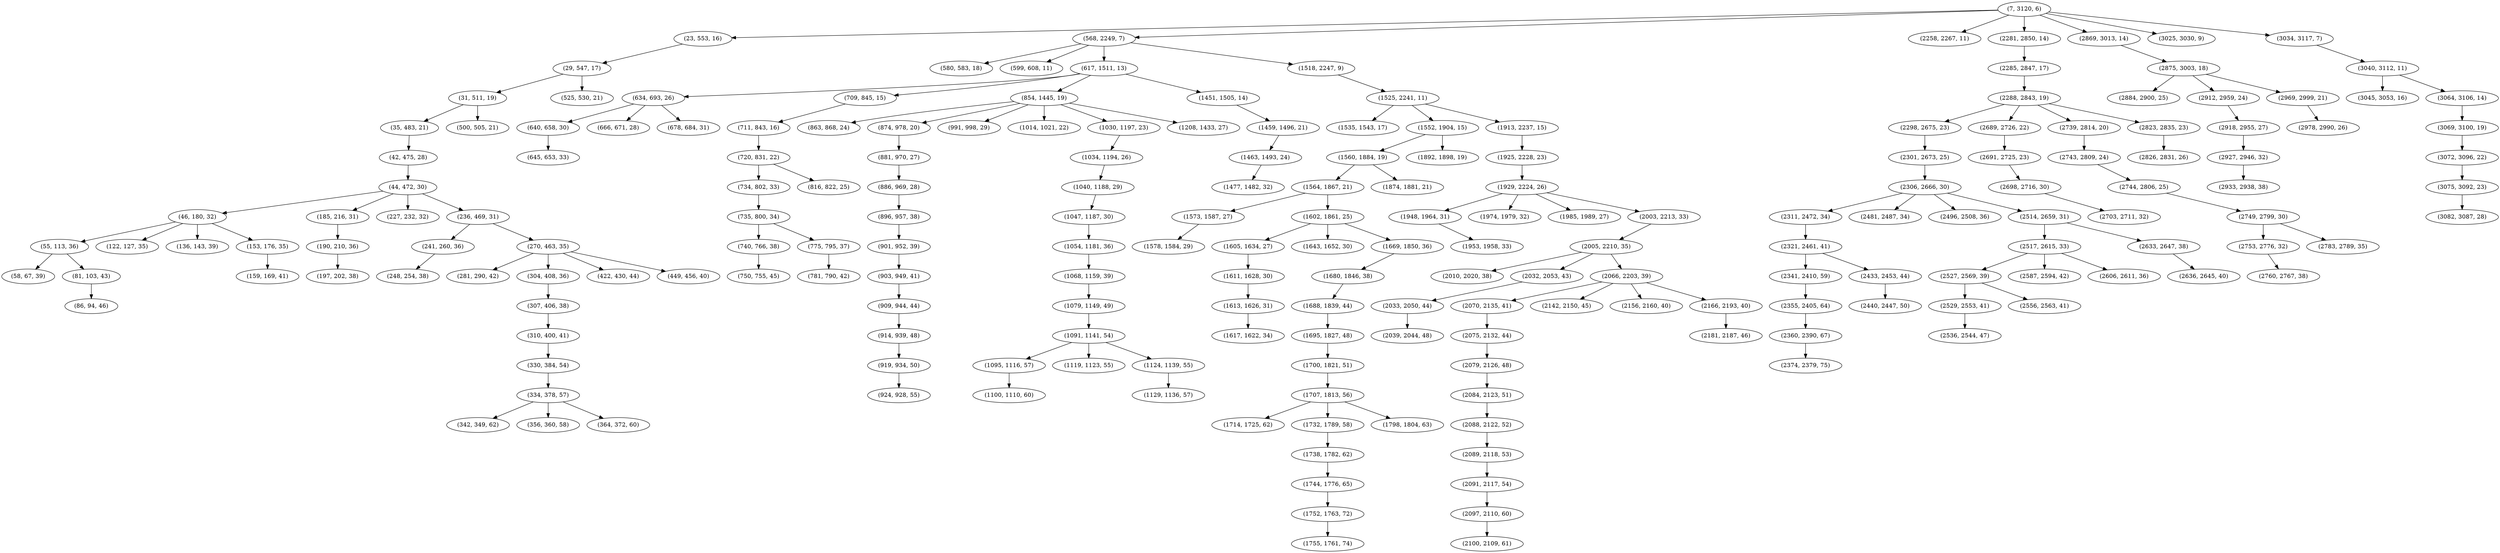 digraph tree {
    "(7, 3120, 6)";
    "(23, 553, 16)";
    "(29, 547, 17)";
    "(31, 511, 19)";
    "(35, 483, 21)";
    "(42, 475, 28)";
    "(44, 472, 30)";
    "(46, 180, 32)";
    "(55, 113, 36)";
    "(58, 67, 39)";
    "(81, 103, 43)";
    "(86, 94, 46)";
    "(122, 127, 35)";
    "(136, 143, 39)";
    "(153, 176, 35)";
    "(159, 169, 41)";
    "(185, 216, 31)";
    "(190, 210, 36)";
    "(197, 202, 38)";
    "(227, 232, 32)";
    "(236, 469, 31)";
    "(241, 260, 36)";
    "(248, 254, 38)";
    "(270, 463, 35)";
    "(281, 290, 42)";
    "(304, 408, 36)";
    "(307, 406, 38)";
    "(310, 400, 41)";
    "(330, 384, 54)";
    "(334, 378, 57)";
    "(342, 349, 62)";
    "(356, 360, 58)";
    "(364, 372, 60)";
    "(422, 430, 44)";
    "(449, 456, 40)";
    "(500, 505, 21)";
    "(525, 530, 21)";
    "(568, 2249, 7)";
    "(580, 583, 18)";
    "(599, 608, 11)";
    "(617, 1511, 13)";
    "(634, 693, 26)";
    "(640, 658, 30)";
    "(645, 653, 33)";
    "(666, 671, 28)";
    "(678, 684, 31)";
    "(709, 845, 15)";
    "(711, 843, 16)";
    "(720, 831, 22)";
    "(734, 802, 33)";
    "(735, 800, 34)";
    "(740, 766, 38)";
    "(750, 755, 45)";
    "(775, 795, 37)";
    "(781, 790, 42)";
    "(816, 822, 25)";
    "(854, 1445, 19)";
    "(863, 868, 24)";
    "(874, 978, 20)";
    "(881, 970, 27)";
    "(886, 969, 28)";
    "(896, 957, 38)";
    "(901, 952, 39)";
    "(903, 949, 41)";
    "(909, 944, 44)";
    "(914, 939, 48)";
    "(919, 934, 50)";
    "(924, 928, 55)";
    "(991, 998, 29)";
    "(1014, 1021, 22)";
    "(1030, 1197, 23)";
    "(1034, 1194, 26)";
    "(1040, 1188, 29)";
    "(1047, 1187, 30)";
    "(1054, 1181, 36)";
    "(1068, 1159, 39)";
    "(1079, 1149, 49)";
    "(1091, 1141, 54)";
    "(1095, 1116, 57)";
    "(1100, 1110, 60)";
    "(1119, 1123, 55)";
    "(1124, 1139, 55)";
    "(1129, 1136, 57)";
    "(1208, 1433, 27)";
    "(1451, 1505, 14)";
    "(1459, 1496, 21)";
    "(1463, 1493, 24)";
    "(1477, 1482, 32)";
    "(1518, 2247, 9)";
    "(1525, 2241, 11)";
    "(1535, 1543, 17)";
    "(1552, 1904, 15)";
    "(1560, 1884, 19)";
    "(1564, 1867, 21)";
    "(1573, 1587, 27)";
    "(1578, 1584, 29)";
    "(1602, 1861, 25)";
    "(1605, 1634, 27)";
    "(1611, 1628, 30)";
    "(1613, 1626, 31)";
    "(1617, 1622, 34)";
    "(1643, 1652, 30)";
    "(1669, 1850, 36)";
    "(1680, 1846, 38)";
    "(1688, 1839, 44)";
    "(1695, 1827, 48)";
    "(1700, 1821, 51)";
    "(1707, 1813, 56)";
    "(1714, 1725, 62)";
    "(1732, 1789, 58)";
    "(1738, 1782, 62)";
    "(1744, 1776, 65)";
    "(1752, 1763, 72)";
    "(1755, 1761, 74)";
    "(1798, 1804, 63)";
    "(1874, 1881, 21)";
    "(1892, 1898, 19)";
    "(1913, 2237, 15)";
    "(1925, 2228, 23)";
    "(1929, 2224, 26)";
    "(1948, 1964, 31)";
    "(1953, 1958, 33)";
    "(1974, 1979, 32)";
    "(1985, 1989, 27)";
    "(2003, 2213, 33)";
    "(2005, 2210, 35)";
    "(2010, 2020, 38)";
    "(2032, 2053, 43)";
    "(2033, 2050, 44)";
    "(2039, 2044, 48)";
    "(2066, 2203, 39)";
    "(2070, 2135, 41)";
    "(2075, 2132, 44)";
    "(2079, 2126, 48)";
    "(2084, 2123, 51)";
    "(2088, 2122, 52)";
    "(2089, 2118, 53)";
    "(2091, 2117, 54)";
    "(2097, 2110, 60)";
    "(2100, 2109, 61)";
    "(2142, 2150, 45)";
    "(2156, 2160, 40)";
    "(2166, 2193, 40)";
    "(2181, 2187, 46)";
    "(2258, 2267, 11)";
    "(2281, 2850, 14)";
    "(2285, 2847, 17)";
    "(2288, 2843, 19)";
    "(2298, 2675, 23)";
    "(2301, 2673, 25)";
    "(2306, 2666, 30)";
    "(2311, 2472, 34)";
    "(2321, 2461, 41)";
    "(2341, 2410, 59)";
    "(2355, 2405, 64)";
    "(2360, 2390, 67)";
    "(2374, 2379, 75)";
    "(2433, 2453, 44)";
    "(2440, 2447, 50)";
    "(2481, 2487, 34)";
    "(2496, 2508, 36)";
    "(2514, 2659, 31)";
    "(2517, 2615, 33)";
    "(2527, 2569, 39)";
    "(2529, 2553, 41)";
    "(2536, 2544, 47)";
    "(2556, 2563, 41)";
    "(2587, 2594, 42)";
    "(2606, 2611, 36)";
    "(2633, 2647, 38)";
    "(2636, 2645, 40)";
    "(2689, 2726, 22)";
    "(2691, 2725, 23)";
    "(2698, 2716, 30)";
    "(2703, 2711, 32)";
    "(2739, 2814, 20)";
    "(2743, 2809, 24)";
    "(2744, 2806, 25)";
    "(2749, 2799, 30)";
    "(2753, 2776, 32)";
    "(2760, 2767, 38)";
    "(2783, 2789, 35)";
    "(2823, 2835, 23)";
    "(2826, 2831, 26)";
    "(2869, 3013, 14)";
    "(2875, 3003, 18)";
    "(2884, 2900, 25)";
    "(2912, 2959, 24)";
    "(2918, 2955, 27)";
    "(2927, 2946, 32)";
    "(2933, 2938, 38)";
    "(2969, 2999, 21)";
    "(2978, 2990, 26)";
    "(3025, 3030, 9)";
    "(3034, 3117, 7)";
    "(3040, 3112, 11)";
    "(3045, 3053, 16)";
    "(3064, 3106, 14)";
    "(3069, 3100, 19)";
    "(3072, 3096, 22)";
    "(3075, 3092, 23)";
    "(3082, 3087, 28)";
    "(7, 3120, 6)" -> "(23, 553, 16)";
    "(7, 3120, 6)" -> "(568, 2249, 7)";
    "(7, 3120, 6)" -> "(2258, 2267, 11)";
    "(7, 3120, 6)" -> "(2281, 2850, 14)";
    "(7, 3120, 6)" -> "(2869, 3013, 14)";
    "(7, 3120, 6)" -> "(3025, 3030, 9)";
    "(7, 3120, 6)" -> "(3034, 3117, 7)";
    "(23, 553, 16)" -> "(29, 547, 17)";
    "(29, 547, 17)" -> "(31, 511, 19)";
    "(29, 547, 17)" -> "(525, 530, 21)";
    "(31, 511, 19)" -> "(35, 483, 21)";
    "(31, 511, 19)" -> "(500, 505, 21)";
    "(35, 483, 21)" -> "(42, 475, 28)";
    "(42, 475, 28)" -> "(44, 472, 30)";
    "(44, 472, 30)" -> "(46, 180, 32)";
    "(44, 472, 30)" -> "(185, 216, 31)";
    "(44, 472, 30)" -> "(227, 232, 32)";
    "(44, 472, 30)" -> "(236, 469, 31)";
    "(46, 180, 32)" -> "(55, 113, 36)";
    "(46, 180, 32)" -> "(122, 127, 35)";
    "(46, 180, 32)" -> "(136, 143, 39)";
    "(46, 180, 32)" -> "(153, 176, 35)";
    "(55, 113, 36)" -> "(58, 67, 39)";
    "(55, 113, 36)" -> "(81, 103, 43)";
    "(81, 103, 43)" -> "(86, 94, 46)";
    "(153, 176, 35)" -> "(159, 169, 41)";
    "(185, 216, 31)" -> "(190, 210, 36)";
    "(190, 210, 36)" -> "(197, 202, 38)";
    "(236, 469, 31)" -> "(241, 260, 36)";
    "(236, 469, 31)" -> "(270, 463, 35)";
    "(241, 260, 36)" -> "(248, 254, 38)";
    "(270, 463, 35)" -> "(281, 290, 42)";
    "(270, 463, 35)" -> "(304, 408, 36)";
    "(270, 463, 35)" -> "(422, 430, 44)";
    "(270, 463, 35)" -> "(449, 456, 40)";
    "(304, 408, 36)" -> "(307, 406, 38)";
    "(307, 406, 38)" -> "(310, 400, 41)";
    "(310, 400, 41)" -> "(330, 384, 54)";
    "(330, 384, 54)" -> "(334, 378, 57)";
    "(334, 378, 57)" -> "(342, 349, 62)";
    "(334, 378, 57)" -> "(356, 360, 58)";
    "(334, 378, 57)" -> "(364, 372, 60)";
    "(568, 2249, 7)" -> "(580, 583, 18)";
    "(568, 2249, 7)" -> "(599, 608, 11)";
    "(568, 2249, 7)" -> "(617, 1511, 13)";
    "(568, 2249, 7)" -> "(1518, 2247, 9)";
    "(617, 1511, 13)" -> "(634, 693, 26)";
    "(617, 1511, 13)" -> "(709, 845, 15)";
    "(617, 1511, 13)" -> "(854, 1445, 19)";
    "(617, 1511, 13)" -> "(1451, 1505, 14)";
    "(634, 693, 26)" -> "(640, 658, 30)";
    "(634, 693, 26)" -> "(666, 671, 28)";
    "(634, 693, 26)" -> "(678, 684, 31)";
    "(640, 658, 30)" -> "(645, 653, 33)";
    "(709, 845, 15)" -> "(711, 843, 16)";
    "(711, 843, 16)" -> "(720, 831, 22)";
    "(720, 831, 22)" -> "(734, 802, 33)";
    "(720, 831, 22)" -> "(816, 822, 25)";
    "(734, 802, 33)" -> "(735, 800, 34)";
    "(735, 800, 34)" -> "(740, 766, 38)";
    "(735, 800, 34)" -> "(775, 795, 37)";
    "(740, 766, 38)" -> "(750, 755, 45)";
    "(775, 795, 37)" -> "(781, 790, 42)";
    "(854, 1445, 19)" -> "(863, 868, 24)";
    "(854, 1445, 19)" -> "(874, 978, 20)";
    "(854, 1445, 19)" -> "(991, 998, 29)";
    "(854, 1445, 19)" -> "(1014, 1021, 22)";
    "(854, 1445, 19)" -> "(1030, 1197, 23)";
    "(854, 1445, 19)" -> "(1208, 1433, 27)";
    "(874, 978, 20)" -> "(881, 970, 27)";
    "(881, 970, 27)" -> "(886, 969, 28)";
    "(886, 969, 28)" -> "(896, 957, 38)";
    "(896, 957, 38)" -> "(901, 952, 39)";
    "(901, 952, 39)" -> "(903, 949, 41)";
    "(903, 949, 41)" -> "(909, 944, 44)";
    "(909, 944, 44)" -> "(914, 939, 48)";
    "(914, 939, 48)" -> "(919, 934, 50)";
    "(919, 934, 50)" -> "(924, 928, 55)";
    "(1030, 1197, 23)" -> "(1034, 1194, 26)";
    "(1034, 1194, 26)" -> "(1040, 1188, 29)";
    "(1040, 1188, 29)" -> "(1047, 1187, 30)";
    "(1047, 1187, 30)" -> "(1054, 1181, 36)";
    "(1054, 1181, 36)" -> "(1068, 1159, 39)";
    "(1068, 1159, 39)" -> "(1079, 1149, 49)";
    "(1079, 1149, 49)" -> "(1091, 1141, 54)";
    "(1091, 1141, 54)" -> "(1095, 1116, 57)";
    "(1091, 1141, 54)" -> "(1119, 1123, 55)";
    "(1091, 1141, 54)" -> "(1124, 1139, 55)";
    "(1095, 1116, 57)" -> "(1100, 1110, 60)";
    "(1124, 1139, 55)" -> "(1129, 1136, 57)";
    "(1451, 1505, 14)" -> "(1459, 1496, 21)";
    "(1459, 1496, 21)" -> "(1463, 1493, 24)";
    "(1463, 1493, 24)" -> "(1477, 1482, 32)";
    "(1518, 2247, 9)" -> "(1525, 2241, 11)";
    "(1525, 2241, 11)" -> "(1535, 1543, 17)";
    "(1525, 2241, 11)" -> "(1552, 1904, 15)";
    "(1525, 2241, 11)" -> "(1913, 2237, 15)";
    "(1552, 1904, 15)" -> "(1560, 1884, 19)";
    "(1552, 1904, 15)" -> "(1892, 1898, 19)";
    "(1560, 1884, 19)" -> "(1564, 1867, 21)";
    "(1560, 1884, 19)" -> "(1874, 1881, 21)";
    "(1564, 1867, 21)" -> "(1573, 1587, 27)";
    "(1564, 1867, 21)" -> "(1602, 1861, 25)";
    "(1573, 1587, 27)" -> "(1578, 1584, 29)";
    "(1602, 1861, 25)" -> "(1605, 1634, 27)";
    "(1602, 1861, 25)" -> "(1643, 1652, 30)";
    "(1602, 1861, 25)" -> "(1669, 1850, 36)";
    "(1605, 1634, 27)" -> "(1611, 1628, 30)";
    "(1611, 1628, 30)" -> "(1613, 1626, 31)";
    "(1613, 1626, 31)" -> "(1617, 1622, 34)";
    "(1669, 1850, 36)" -> "(1680, 1846, 38)";
    "(1680, 1846, 38)" -> "(1688, 1839, 44)";
    "(1688, 1839, 44)" -> "(1695, 1827, 48)";
    "(1695, 1827, 48)" -> "(1700, 1821, 51)";
    "(1700, 1821, 51)" -> "(1707, 1813, 56)";
    "(1707, 1813, 56)" -> "(1714, 1725, 62)";
    "(1707, 1813, 56)" -> "(1732, 1789, 58)";
    "(1707, 1813, 56)" -> "(1798, 1804, 63)";
    "(1732, 1789, 58)" -> "(1738, 1782, 62)";
    "(1738, 1782, 62)" -> "(1744, 1776, 65)";
    "(1744, 1776, 65)" -> "(1752, 1763, 72)";
    "(1752, 1763, 72)" -> "(1755, 1761, 74)";
    "(1913, 2237, 15)" -> "(1925, 2228, 23)";
    "(1925, 2228, 23)" -> "(1929, 2224, 26)";
    "(1929, 2224, 26)" -> "(1948, 1964, 31)";
    "(1929, 2224, 26)" -> "(1974, 1979, 32)";
    "(1929, 2224, 26)" -> "(1985, 1989, 27)";
    "(1929, 2224, 26)" -> "(2003, 2213, 33)";
    "(1948, 1964, 31)" -> "(1953, 1958, 33)";
    "(2003, 2213, 33)" -> "(2005, 2210, 35)";
    "(2005, 2210, 35)" -> "(2010, 2020, 38)";
    "(2005, 2210, 35)" -> "(2032, 2053, 43)";
    "(2005, 2210, 35)" -> "(2066, 2203, 39)";
    "(2032, 2053, 43)" -> "(2033, 2050, 44)";
    "(2033, 2050, 44)" -> "(2039, 2044, 48)";
    "(2066, 2203, 39)" -> "(2070, 2135, 41)";
    "(2066, 2203, 39)" -> "(2142, 2150, 45)";
    "(2066, 2203, 39)" -> "(2156, 2160, 40)";
    "(2066, 2203, 39)" -> "(2166, 2193, 40)";
    "(2070, 2135, 41)" -> "(2075, 2132, 44)";
    "(2075, 2132, 44)" -> "(2079, 2126, 48)";
    "(2079, 2126, 48)" -> "(2084, 2123, 51)";
    "(2084, 2123, 51)" -> "(2088, 2122, 52)";
    "(2088, 2122, 52)" -> "(2089, 2118, 53)";
    "(2089, 2118, 53)" -> "(2091, 2117, 54)";
    "(2091, 2117, 54)" -> "(2097, 2110, 60)";
    "(2097, 2110, 60)" -> "(2100, 2109, 61)";
    "(2166, 2193, 40)" -> "(2181, 2187, 46)";
    "(2281, 2850, 14)" -> "(2285, 2847, 17)";
    "(2285, 2847, 17)" -> "(2288, 2843, 19)";
    "(2288, 2843, 19)" -> "(2298, 2675, 23)";
    "(2288, 2843, 19)" -> "(2689, 2726, 22)";
    "(2288, 2843, 19)" -> "(2739, 2814, 20)";
    "(2288, 2843, 19)" -> "(2823, 2835, 23)";
    "(2298, 2675, 23)" -> "(2301, 2673, 25)";
    "(2301, 2673, 25)" -> "(2306, 2666, 30)";
    "(2306, 2666, 30)" -> "(2311, 2472, 34)";
    "(2306, 2666, 30)" -> "(2481, 2487, 34)";
    "(2306, 2666, 30)" -> "(2496, 2508, 36)";
    "(2306, 2666, 30)" -> "(2514, 2659, 31)";
    "(2311, 2472, 34)" -> "(2321, 2461, 41)";
    "(2321, 2461, 41)" -> "(2341, 2410, 59)";
    "(2321, 2461, 41)" -> "(2433, 2453, 44)";
    "(2341, 2410, 59)" -> "(2355, 2405, 64)";
    "(2355, 2405, 64)" -> "(2360, 2390, 67)";
    "(2360, 2390, 67)" -> "(2374, 2379, 75)";
    "(2433, 2453, 44)" -> "(2440, 2447, 50)";
    "(2514, 2659, 31)" -> "(2517, 2615, 33)";
    "(2514, 2659, 31)" -> "(2633, 2647, 38)";
    "(2517, 2615, 33)" -> "(2527, 2569, 39)";
    "(2517, 2615, 33)" -> "(2587, 2594, 42)";
    "(2517, 2615, 33)" -> "(2606, 2611, 36)";
    "(2527, 2569, 39)" -> "(2529, 2553, 41)";
    "(2527, 2569, 39)" -> "(2556, 2563, 41)";
    "(2529, 2553, 41)" -> "(2536, 2544, 47)";
    "(2633, 2647, 38)" -> "(2636, 2645, 40)";
    "(2689, 2726, 22)" -> "(2691, 2725, 23)";
    "(2691, 2725, 23)" -> "(2698, 2716, 30)";
    "(2698, 2716, 30)" -> "(2703, 2711, 32)";
    "(2739, 2814, 20)" -> "(2743, 2809, 24)";
    "(2743, 2809, 24)" -> "(2744, 2806, 25)";
    "(2744, 2806, 25)" -> "(2749, 2799, 30)";
    "(2749, 2799, 30)" -> "(2753, 2776, 32)";
    "(2749, 2799, 30)" -> "(2783, 2789, 35)";
    "(2753, 2776, 32)" -> "(2760, 2767, 38)";
    "(2823, 2835, 23)" -> "(2826, 2831, 26)";
    "(2869, 3013, 14)" -> "(2875, 3003, 18)";
    "(2875, 3003, 18)" -> "(2884, 2900, 25)";
    "(2875, 3003, 18)" -> "(2912, 2959, 24)";
    "(2875, 3003, 18)" -> "(2969, 2999, 21)";
    "(2912, 2959, 24)" -> "(2918, 2955, 27)";
    "(2918, 2955, 27)" -> "(2927, 2946, 32)";
    "(2927, 2946, 32)" -> "(2933, 2938, 38)";
    "(2969, 2999, 21)" -> "(2978, 2990, 26)";
    "(3034, 3117, 7)" -> "(3040, 3112, 11)";
    "(3040, 3112, 11)" -> "(3045, 3053, 16)";
    "(3040, 3112, 11)" -> "(3064, 3106, 14)";
    "(3064, 3106, 14)" -> "(3069, 3100, 19)";
    "(3069, 3100, 19)" -> "(3072, 3096, 22)";
    "(3072, 3096, 22)" -> "(3075, 3092, 23)";
    "(3075, 3092, 23)" -> "(3082, 3087, 28)";
}
